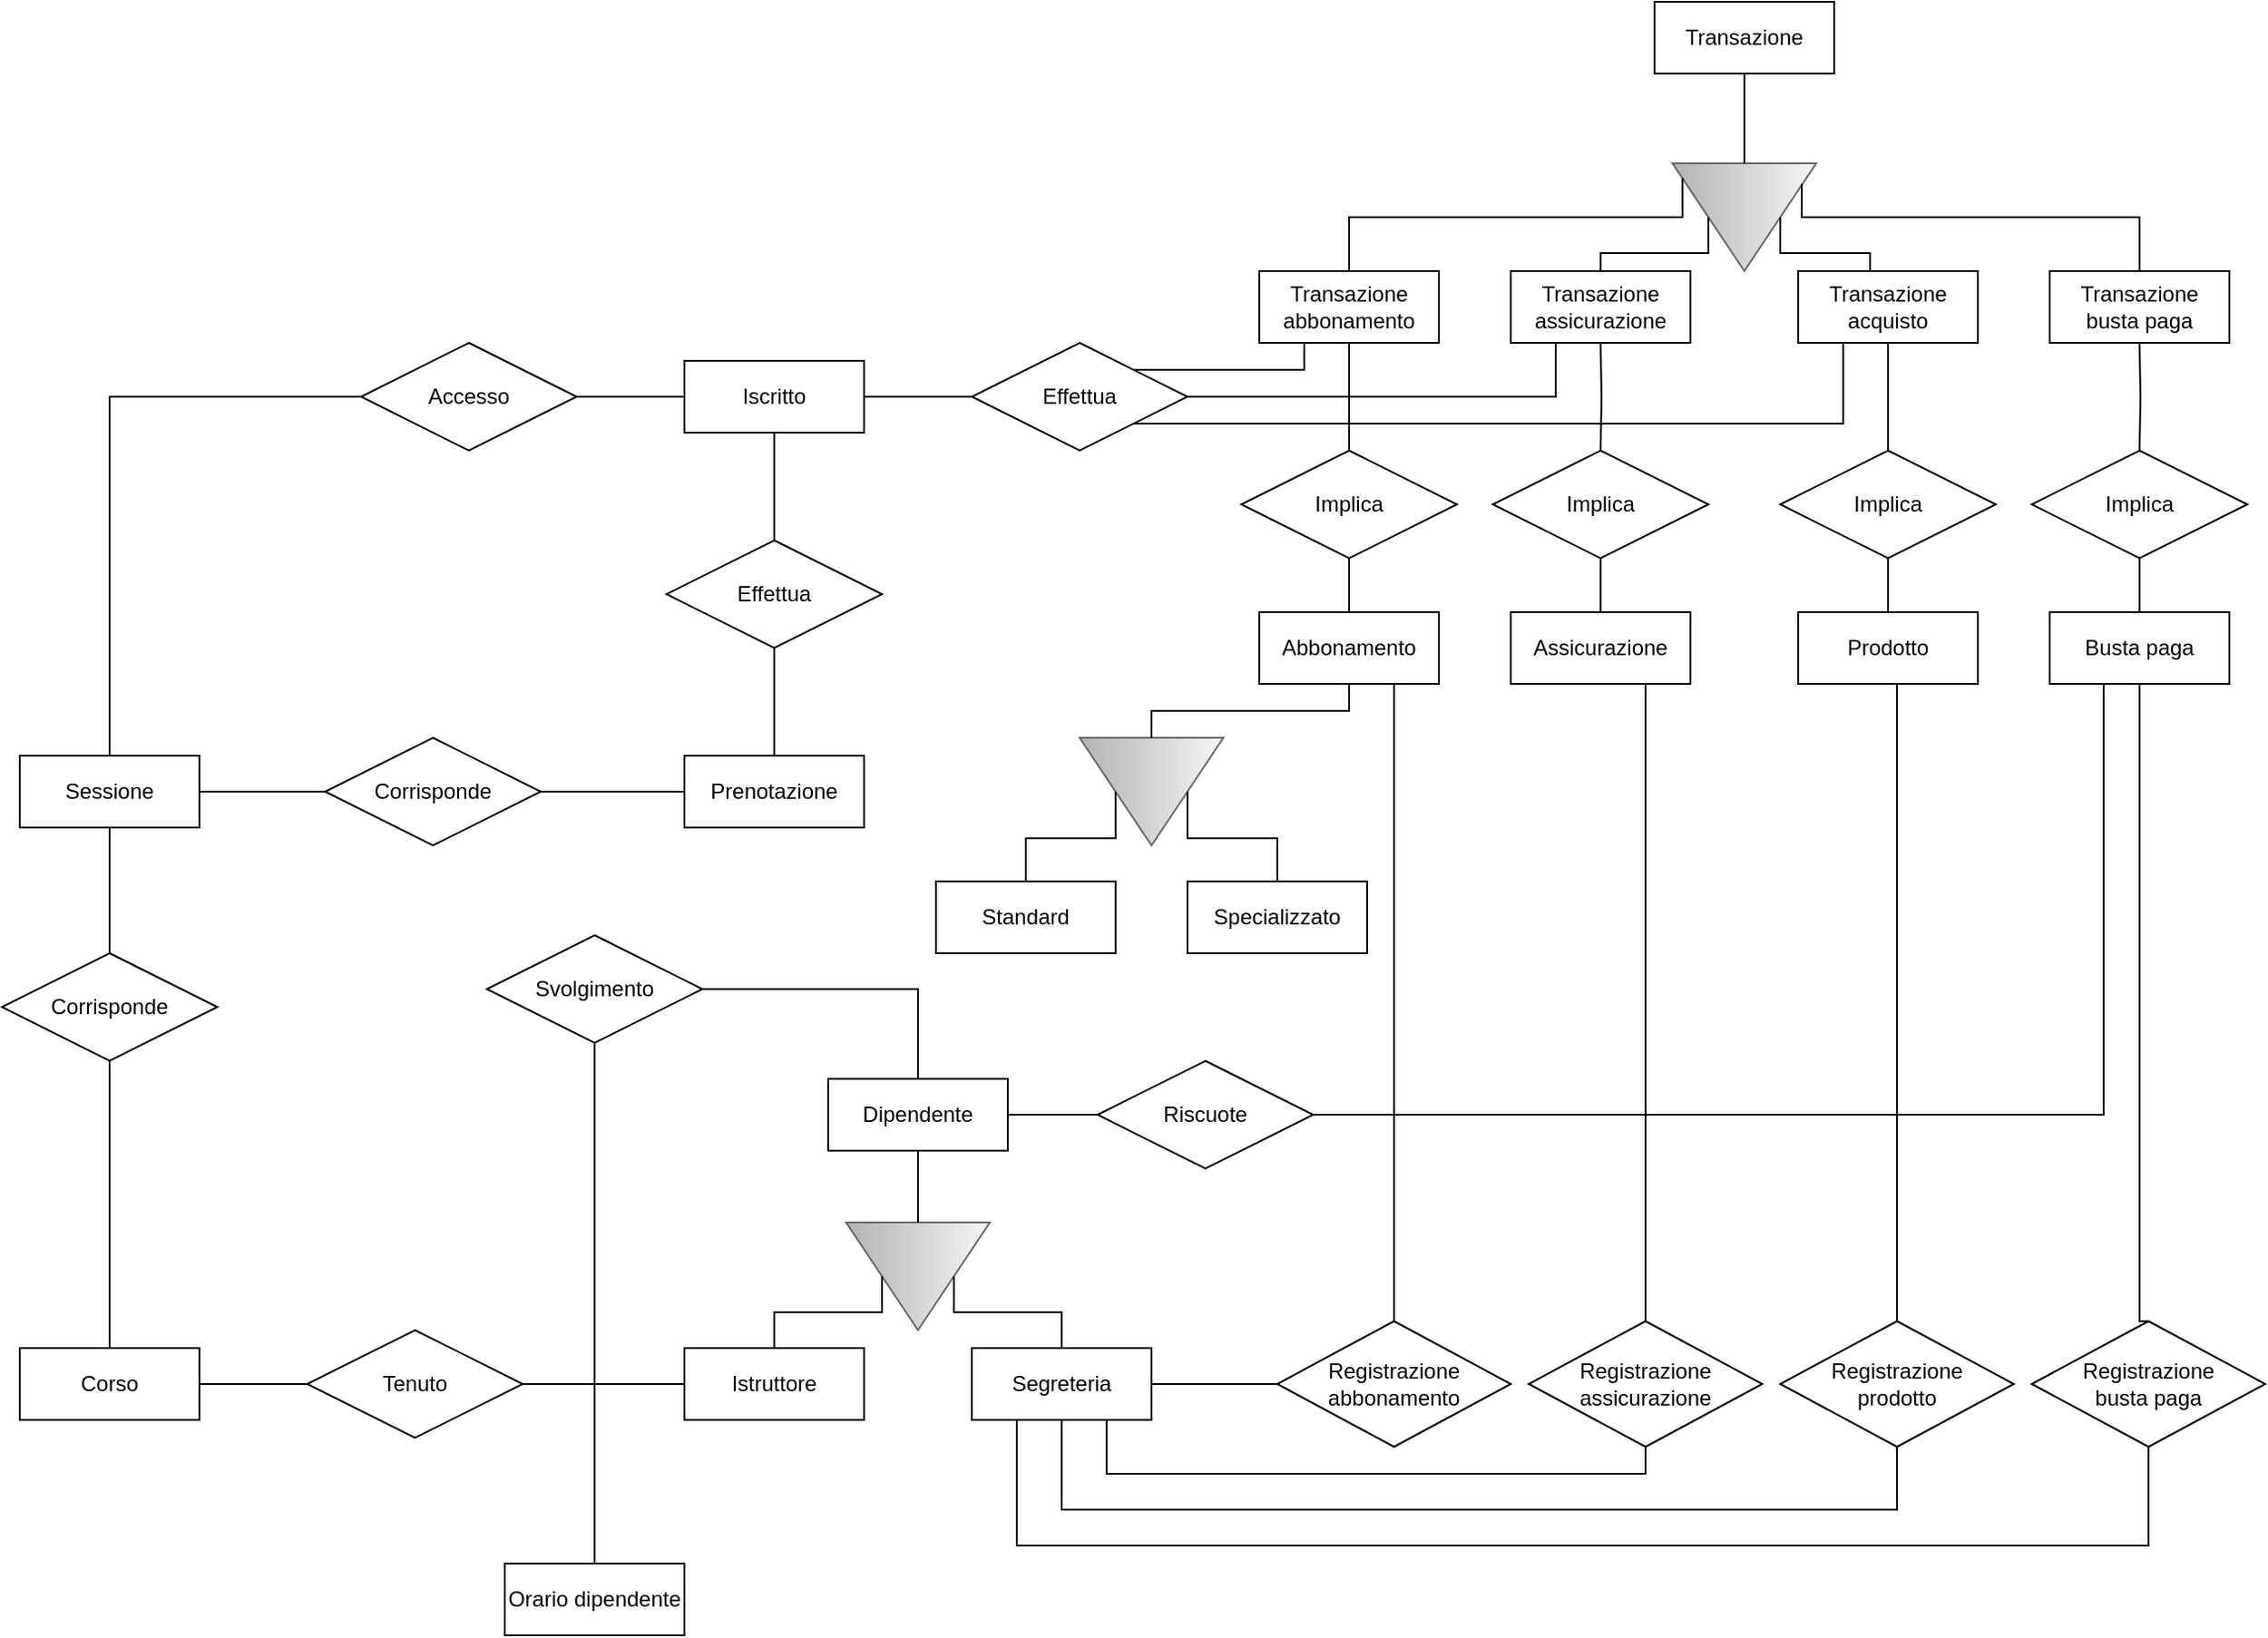 <mxfile version="15.4.1" type="github">
  <diagram id="47C6uqvk9vbJ56jZQb70" name="Page-1">
    <mxGraphModel dx="1826" dy="781" grid="1" gridSize="10" guides="1" tooltips="1" connect="1" arrows="1" fold="1" page="1" pageScale="1" pageWidth="4681" pageHeight="3300" math="0" shadow="0">
      <root>
        <mxCell id="0" />
        <mxCell id="1" parent="0" />
        <mxCell id="7LT-oc1P5nio6ENeAFWL-1" value="Iscritto" style="whiteSpace=wrap;html=1;align=center;" vertex="1" parent="1">
          <mxGeometry x="420" y="260" width="100" height="40" as="geometry" />
        </mxCell>
        <mxCell id="7LT-oc1P5nio6ENeAFWL-2" value="" style="endArrow=none;html=1;rounded=0;edgeStyle=orthogonalEdgeStyle;exitX=1;exitY=0.5;exitDx=0;exitDy=0;" edge="1" parent="1" source="7LT-oc1P5nio6ENeAFWL-1" target="7LT-oc1P5nio6ENeAFWL-48">
          <mxGeometry relative="1" as="geometry">
            <mxPoint x="530" y="279.5" as="sourcePoint" />
            <mxPoint x="580" y="280" as="targetPoint" />
          </mxGeometry>
        </mxCell>
        <mxCell id="7LT-oc1P5nio6ENeAFWL-6" value="Abbonamento" style="whiteSpace=wrap;html=1;align=center;" vertex="1" parent="1">
          <mxGeometry x="740" y="400" width="100" height="40" as="geometry" />
        </mxCell>
        <mxCell id="7LT-oc1P5nio6ENeAFWL-7" value="" style="triangle;whiteSpace=wrap;html=1;rotation=90;fillColor=#f5f5f5;strokeColor=#666666;gradientColor=#b3b3b3;" vertex="1" parent="1">
          <mxGeometry x="650" y="460" width="60" height="80" as="geometry" />
        </mxCell>
        <mxCell id="7LT-oc1P5nio6ENeAFWL-8" value="" style="endArrow=none;html=1;rounded=0;edgeStyle=orthogonalEdgeStyle;exitX=0.5;exitY=1;exitDx=0;exitDy=0;entryX=0;entryY=0.5;entryDx=0;entryDy=0;" edge="1" parent="1" source="7LT-oc1P5nio6ENeAFWL-6" target="7LT-oc1P5nio6ENeAFWL-7">
          <mxGeometry relative="1" as="geometry">
            <mxPoint x="490" y="586" as="sourcePoint" />
            <mxPoint x="790" y="476" as="targetPoint" />
          </mxGeometry>
        </mxCell>
        <mxCell id="7LT-oc1P5nio6ENeAFWL-11" value="" style="endArrow=none;html=1;rounded=0;edgeStyle=orthogonalEdgeStyle;entryX=0.5;entryY=1;entryDx=0;entryDy=0;exitX=0.5;exitY=0;exitDx=0;exitDy=0;" edge="1" parent="1" source="7LT-oc1P5nio6ENeAFWL-15" target="7LT-oc1P5nio6ENeAFWL-7">
          <mxGeometry relative="1" as="geometry">
            <mxPoint x="530" y="606" as="sourcePoint" />
            <mxPoint x="690" y="606" as="targetPoint" />
            <Array as="points">
              <mxPoint x="610" y="526" />
              <mxPoint x="660" y="526" />
            </Array>
          </mxGeometry>
        </mxCell>
        <mxCell id="7LT-oc1P5nio6ENeAFWL-13" value="" style="endArrow=none;html=1;rounded=0;edgeStyle=orthogonalEdgeStyle;exitX=0.5;exitY=0;exitDx=0;exitDy=0;entryX=0.5;entryY=0;entryDx=0;entryDy=0;" edge="1" parent="1" source="7LT-oc1P5nio6ENeAFWL-7" target="7LT-oc1P5nio6ENeAFWL-14">
          <mxGeometry relative="1" as="geometry">
            <mxPoint x="550" y="726" as="sourcePoint" />
            <mxPoint x="710" y="726" as="targetPoint" />
            <Array as="points">
              <mxPoint x="700" y="526" />
              <mxPoint x="750" y="526" />
              <mxPoint x="750" y="550" />
            </Array>
          </mxGeometry>
        </mxCell>
        <mxCell id="7LT-oc1P5nio6ENeAFWL-14" value="Specializzato" style="whiteSpace=wrap;html=1;align=center;" vertex="1" parent="1">
          <mxGeometry x="700" y="550" width="100" height="40" as="geometry" />
        </mxCell>
        <mxCell id="7LT-oc1P5nio6ENeAFWL-15" value="Standard" style="whiteSpace=wrap;html=1;align=center;" vertex="1" parent="1">
          <mxGeometry x="560" y="550" width="100" height="40" as="geometry" />
        </mxCell>
        <mxCell id="7LT-oc1P5nio6ENeAFWL-16" value="Accesso" style="shape=rhombus;perimeter=rhombusPerimeter;whiteSpace=wrap;html=1;align=center;" vertex="1" parent="1">
          <mxGeometry x="240" y="250" width="120" height="60" as="geometry" />
        </mxCell>
        <mxCell id="7LT-oc1P5nio6ENeAFWL-17" value="Sessione" style="whiteSpace=wrap;html=1;align=center;" vertex="1" parent="1">
          <mxGeometry x="50" y="480" width="100" height="40" as="geometry" />
        </mxCell>
        <mxCell id="7LT-oc1P5nio6ENeAFWL-20" value="" style="endArrow=none;html=1;rounded=0;edgeStyle=orthogonalEdgeStyle;exitX=0.5;exitY=0;exitDx=0;exitDy=0;entryX=0;entryY=0.5;entryDx=0;entryDy=0;" edge="1" parent="1" source="7LT-oc1P5nio6ENeAFWL-17" target="7LT-oc1P5nio6ENeAFWL-16">
          <mxGeometry relative="1" as="geometry">
            <mxPoint x="300" y="490" as="sourcePoint" />
            <mxPoint x="460" y="490" as="targetPoint" />
          </mxGeometry>
        </mxCell>
        <mxCell id="7LT-oc1P5nio6ENeAFWL-21" value="" style="endArrow=none;html=1;rounded=0;edgeStyle=orthogonalEdgeStyle;exitX=1;exitY=0.5;exitDx=0;exitDy=0;entryX=0;entryY=0.5;entryDx=0;entryDy=0;" edge="1" parent="1" source="7LT-oc1P5nio6ENeAFWL-16" target="7LT-oc1P5nio6ENeAFWL-1">
          <mxGeometry relative="1" as="geometry">
            <mxPoint x="300" y="490" as="sourcePoint" />
            <mxPoint x="460" y="490" as="targetPoint" />
          </mxGeometry>
        </mxCell>
        <mxCell id="7LT-oc1P5nio6ENeAFWL-22" value="Effettua" style="shape=rhombus;perimeter=rhombusPerimeter;whiteSpace=wrap;html=1;align=center;" vertex="1" parent="1">
          <mxGeometry x="410" y="360" width="120" height="60" as="geometry" />
        </mxCell>
        <mxCell id="7LT-oc1P5nio6ENeAFWL-23" value="" style="endArrow=none;html=1;rounded=0;edgeStyle=orthogonalEdgeStyle;entryX=0.5;entryY=0;entryDx=0;entryDy=0;exitX=0.5;exitY=1;exitDx=0;exitDy=0;" edge="1" parent="1" source="7LT-oc1P5nio6ENeAFWL-22" target="7LT-oc1P5nio6ENeAFWL-25">
          <mxGeometry relative="1" as="geometry">
            <mxPoint x="300" y="490" as="sourcePoint" />
            <mxPoint x="460" y="490" as="targetPoint" />
          </mxGeometry>
        </mxCell>
        <mxCell id="7LT-oc1P5nio6ENeAFWL-24" value="" style="endArrow=none;html=1;rounded=0;edgeStyle=orthogonalEdgeStyle;exitX=0.5;exitY=1;exitDx=0;exitDy=0;entryX=0.5;entryY=0;entryDx=0;entryDy=0;" edge="1" parent="1" source="7LT-oc1P5nio6ENeAFWL-1" target="7LT-oc1P5nio6ENeAFWL-22">
          <mxGeometry relative="1" as="geometry">
            <mxPoint x="300" y="490" as="sourcePoint" />
            <mxPoint x="460" y="490" as="targetPoint" />
          </mxGeometry>
        </mxCell>
        <mxCell id="7LT-oc1P5nio6ENeAFWL-25" value="Prenotazione" style="whiteSpace=wrap;html=1;align=center;" vertex="1" parent="1">
          <mxGeometry x="420" y="480" width="100" height="40" as="geometry" />
        </mxCell>
        <mxCell id="7LT-oc1P5nio6ENeAFWL-28" value="Corrisponde" style="shape=rhombus;perimeter=rhombusPerimeter;whiteSpace=wrap;html=1;align=center;" vertex="1" parent="1">
          <mxGeometry x="220" y="470" width="120" height="60" as="geometry" />
        </mxCell>
        <mxCell id="7LT-oc1P5nio6ENeAFWL-29" value="" style="endArrow=none;html=1;rounded=0;edgeStyle=orthogonalEdgeStyle;exitX=1;exitY=0.5;exitDx=0;exitDy=0;entryX=0;entryY=0.5;entryDx=0;entryDy=0;" edge="1" parent="1" source="7LT-oc1P5nio6ENeAFWL-28" target="7LT-oc1P5nio6ENeAFWL-25">
          <mxGeometry relative="1" as="geometry">
            <mxPoint x="280" y="600" as="sourcePoint" />
            <mxPoint x="400" y="390" as="targetPoint" />
          </mxGeometry>
        </mxCell>
        <mxCell id="7LT-oc1P5nio6ENeAFWL-31" value="" style="endArrow=none;html=1;rounded=0;edgeStyle=orthogonalEdgeStyle;exitX=1;exitY=0.5;exitDx=0;exitDy=0;entryX=0;entryY=0.5;entryDx=0;entryDy=0;" edge="1" parent="1" source="7LT-oc1P5nio6ENeAFWL-17" target="7LT-oc1P5nio6ENeAFWL-28">
          <mxGeometry relative="1" as="geometry">
            <mxPoint x="260" y="570" as="sourcePoint" />
            <mxPoint x="420" y="570" as="targetPoint" />
          </mxGeometry>
        </mxCell>
        <mxCell id="7LT-oc1P5nio6ENeAFWL-32" value="Corrisponde" style="shape=rhombus;perimeter=rhombusPerimeter;whiteSpace=wrap;html=1;align=center;" vertex="1" parent="1">
          <mxGeometry x="40" y="590" width="120" height="60" as="geometry" />
        </mxCell>
        <mxCell id="7LT-oc1P5nio6ENeAFWL-34" value="" style="endArrow=none;html=1;rounded=0;edgeStyle=orthogonalEdgeStyle;exitX=0.5;exitY=1;exitDx=0;exitDy=0;entryX=0.5;entryY=0;entryDx=0;entryDy=0;" edge="1" parent="1" source="7LT-oc1P5nio6ENeAFWL-17" target="7LT-oc1P5nio6ENeAFWL-32">
          <mxGeometry relative="1" as="geometry">
            <mxPoint x="160" y="510" as="sourcePoint" />
            <mxPoint x="230" y="510" as="targetPoint" />
          </mxGeometry>
        </mxCell>
        <mxCell id="7LT-oc1P5nio6ENeAFWL-35" value="" style="endArrow=none;html=1;rounded=0;edgeStyle=orthogonalEdgeStyle;exitX=0.5;exitY=1;exitDx=0;exitDy=0;entryX=0.5;entryY=0;entryDx=0;entryDy=0;" edge="1" parent="1" source="7LT-oc1P5nio6ENeAFWL-32" target="7LT-oc1P5nio6ENeAFWL-36">
          <mxGeometry relative="1" as="geometry">
            <mxPoint x="110" y="530" as="sourcePoint" />
            <mxPoint x="110" y="600.0" as="targetPoint" />
          </mxGeometry>
        </mxCell>
        <mxCell id="7LT-oc1P5nio6ENeAFWL-36" value="Corso" style="whiteSpace=wrap;html=1;align=center;" vertex="1" parent="1">
          <mxGeometry x="50" y="810" width="100" height="40" as="geometry" />
        </mxCell>
        <mxCell id="7LT-oc1P5nio6ENeAFWL-38" value="Transazione" style="whiteSpace=wrap;html=1;align=center;" vertex="1" parent="1">
          <mxGeometry x="960" y="60" width="100" height="40" as="geometry" />
        </mxCell>
        <mxCell id="7LT-oc1P5nio6ENeAFWL-39" value="" style="triangle;whiteSpace=wrap;html=1;rotation=90;fillColor=#f5f5f5;strokeColor=#666666;gradientColor=#b3b3b3;" vertex="1" parent="1">
          <mxGeometry x="980" y="140" width="60" height="80" as="geometry" />
        </mxCell>
        <mxCell id="7LT-oc1P5nio6ENeAFWL-40" value="" style="endArrow=none;html=1;rounded=0;edgeStyle=orthogonalEdgeStyle;exitX=0.5;exitY=1;exitDx=0;exitDy=0;entryX=0;entryY=0.5;entryDx=0;entryDy=0;" edge="1" parent="1" target="7LT-oc1P5nio6ENeAFWL-39" source="7LT-oc1P5nio6ENeAFWL-38">
          <mxGeometry relative="1" as="geometry">
            <mxPoint x="920" y="130" as="sourcePoint" />
            <mxPoint x="880" y="270" as="targetPoint" />
          </mxGeometry>
        </mxCell>
        <mxCell id="7LT-oc1P5nio6ENeAFWL-43" value="Transazione abbonamento" style="whiteSpace=wrap;html=1;align=center;" vertex="1" parent="1">
          <mxGeometry x="740" y="210" width="100" height="40" as="geometry" />
        </mxCell>
        <mxCell id="7LT-oc1P5nio6ENeAFWL-44" value="Transazione assicurazione" style="whiteSpace=wrap;html=1;align=center;" vertex="1" parent="1">
          <mxGeometry x="880" y="210" width="100" height="40" as="geometry" />
        </mxCell>
        <mxCell id="7LT-oc1P5nio6ENeAFWL-45" value="Transazione acquisto" style="whiteSpace=wrap;html=1;align=center;" vertex="1" parent="1">
          <mxGeometry x="1040" y="210" width="100" height="40" as="geometry" />
        </mxCell>
        <mxCell id="7LT-oc1P5nio6ENeAFWL-46" value="Transazione busta paga" style="whiteSpace=wrap;html=1;align=center;" vertex="1" parent="1">
          <mxGeometry x="1180" y="210" width="100" height="40" as="geometry" />
        </mxCell>
        <mxCell id="7LT-oc1P5nio6ENeAFWL-47" value="" style="endArrow=none;html=1;rounded=0;edgeStyle=orthogonalEdgeStyle;exitX=0.5;exitY=0;exitDx=0;exitDy=0;entryX=0.137;entryY=0.93;entryDx=0;entryDy=0;entryPerimeter=0;" edge="1" parent="1" source="7LT-oc1P5nio6ENeAFWL-43" target="7LT-oc1P5nio6ENeAFWL-39">
          <mxGeometry relative="1" as="geometry">
            <mxPoint x="730" y="320" as="sourcePoint" />
            <mxPoint x="890" y="320" as="targetPoint" />
            <Array as="points">
              <mxPoint x="790" y="180" />
              <mxPoint x="976" y="180" />
            </Array>
          </mxGeometry>
        </mxCell>
        <mxCell id="7LT-oc1P5nio6ENeAFWL-48" value="Effettua" style="shape=rhombus;perimeter=rhombusPerimeter;whiteSpace=wrap;html=1;align=center;" vertex="1" parent="1">
          <mxGeometry x="580" y="250" width="120" height="60" as="geometry" />
        </mxCell>
        <mxCell id="7LT-oc1P5nio6ENeAFWL-50" value="" style="endArrow=none;html=1;rounded=0;edgeStyle=orthogonalEdgeStyle;exitX=1;exitY=0;exitDx=0;exitDy=0;entryX=0.25;entryY=1;entryDx=0;entryDy=0;" edge="1" parent="1" source="7LT-oc1P5nio6ENeAFWL-48" target="7LT-oc1P5nio6ENeAFWL-43">
          <mxGeometry relative="1" as="geometry">
            <mxPoint x="840" y="280" as="sourcePoint" />
            <mxPoint x="1000" y="280" as="targetPoint" />
          </mxGeometry>
        </mxCell>
        <mxCell id="7LT-oc1P5nio6ENeAFWL-52" value="Implica" style="shape=rhombus;perimeter=rhombusPerimeter;whiteSpace=wrap;html=1;align=center;" vertex="1" parent="1">
          <mxGeometry x="730" y="310" width="120" height="60" as="geometry" />
        </mxCell>
        <mxCell id="7LT-oc1P5nio6ENeAFWL-53" value="" style="endArrow=none;html=1;rounded=0;edgeStyle=orthogonalEdgeStyle;entryX=0.5;entryY=1;entryDx=0;entryDy=0;exitX=0.5;exitY=0;exitDx=0;exitDy=0;" edge="1" parent="1" source="7LT-oc1P5nio6ENeAFWL-6" target="7LT-oc1P5nio6ENeAFWL-52">
          <mxGeometry relative="1" as="geometry">
            <mxPoint x="580" y="330" as="sourcePoint" />
            <mxPoint x="740" y="330" as="targetPoint" />
          </mxGeometry>
        </mxCell>
        <mxCell id="7LT-oc1P5nio6ENeAFWL-54" value="" style="endArrow=none;html=1;rounded=0;edgeStyle=orthogonalEdgeStyle;exitX=0.5;exitY=1;exitDx=0;exitDy=0;entryX=0.5;entryY=0;entryDx=0;entryDy=0;" edge="1" parent="1" source="7LT-oc1P5nio6ENeAFWL-43" target="7LT-oc1P5nio6ENeAFWL-52">
          <mxGeometry relative="1" as="geometry">
            <mxPoint x="580" y="330" as="sourcePoint" />
            <mxPoint x="740" y="330" as="targetPoint" />
          </mxGeometry>
        </mxCell>
        <mxCell id="7LT-oc1P5nio6ENeAFWL-55" value="" style="endArrow=none;html=1;rounded=0;edgeStyle=orthogonalEdgeStyle;exitX=0.5;exitY=0;exitDx=0;exitDy=0;entryX=0.5;entryY=1;entryDx=0;entryDy=0;" edge="1" parent="1" source="7LT-oc1P5nio6ENeAFWL-44" target="7LT-oc1P5nio6ENeAFWL-39">
          <mxGeometry relative="1" as="geometry">
            <mxPoint x="590" y="280" as="sourcePoint" />
            <mxPoint x="750" y="280" as="targetPoint" />
          </mxGeometry>
        </mxCell>
        <mxCell id="7LT-oc1P5nio6ENeAFWL-56" value="" style="endArrow=none;html=1;rounded=0;edgeStyle=orthogonalEdgeStyle;entryX=0.25;entryY=1;entryDx=0;entryDy=0;exitX=1;exitY=0.5;exitDx=0;exitDy=0;" edge="1" parent="1" source="7LT-oc1P5nio6ENeAFWL-48" target="7LT-oc1P5nio6ENeAFWL-44">
          <mxGeometry relative="1" as="geometry">
            <mxPoint x="590" y="280" as="sourcePoint" />
            <mxPoint x="750" y="280" as="targetPoint" />
          </mxGeometry>
        </mxCell>
        <mxCell id="7LT-oc1P5nio6ENeAFWL-57" value="" style="endArrow=none;html=1;rounded=0;edgeStyle=orthogonalEdgeStyle;exitX=0.5;exitY=0;exitDx=0;exitDy=0;entryX=0.5;entryY=0;entryDx=0;entryDy=0;" edge="1" parent="1" source="7LT-oc1P5nio6ENeAFWL-39" target="7LT-oc1P5nio6ENeAFWL-45">
          <mxGeometry relative="1" as="geometry">
            <mxPoint x="590" y="280" as="sourcePoint" />
            <mxPoint x="1160" y="200" as="targetPoint" />
            <Array as="points">
              <mxPoint x="1030" y="200" />
              <mxPoint x="1080" y="200" />
              <mxPoint x="1080" y="210" />
            </Array>
          </mxGeometry>
        </mxCell>
        <mxCell id="7LT-oc1P5nio6ENeAFWL-61" value="Implica" style="shape=rhombus;perimeter=rhombusPerimeter;whiteSpace=wrap;html=1;align=center;" vertex="1" parent="1">
          <mxGeometry x="870" y="310" width="120" height="60" as="geometry" />
        </mxCell>
        <mxCell id="7LT-oc1P5nio6ENeAFWL-62" value="" style="endArrow=none;html=1;rounded=0;edgeStyle=orthogonalEdgeStyle;entryX=0.5;entryY=0;entryDx=0;entryDy=0;" edge="1" parent="1" target="7LT-oc1P5nio6ENeAFWL-61">
          <mxGeometry relative="1" as="geometry">
            <mxPoint x="930" y="250" as="sourcePoint" />
            <mxPoint x="880" y="330" as="targetPoint" />
          </mxGeometry>
        </mxCell>
        <mxCell id="7LT-oc1P5nio6ENeAFWL-63" value="Assicurazione" style="whiteSpace=wrap;html=1;align=center;" vertex="1" parent="1">
          <mxGeometry x="880" y="400" width="100" height="40" as="geometry" />
        </mxCell>
        <mxCell id="7LT-oc1P5nio6ENeAFWL-64" value="" style="endArrow=none;html=1;rounded=0;edgeStyle=orthogonalEdgeStyle;entryX=0.5;entryY=1;entryDx=0;entryDy=0;exitX=0.5;exitY=0;exitDx=0;exitDy=0;" edge="1" parent="1" source="7LT-oc1P5nio6ENeAFWL-63">
          <mxGeometry relative="1" as="geometry">
            <mxPoint x="720" y="330" as="sourcePoint" />
            <mxPoint x="930" y="370" as="targetPoint" />
          </mxGeometry>
        </mxCell>
        <mxCell id="7LT-oc1P5nio6ENeAFWL-65" value="Implica" style="shape=rhombus;perimeter=rhombusPerimeter;whiteSpace=wrap;html=1;align=center;" vertex="1" parent="1">
          <mxGeometry x="1030" y="310" width="120" height="60" as="geometry" />
        </mxCell>
        <mxCell id="7LT-oc1P5nio6ENeAFWL-66" value="Prodotto" style="whiteSpace=wrap;html=1;align=center;" vertex="1" parent="1">
          <mxGeometry x="1040" y="400" width="100" height="40" as="geometry" />
        </mxCell>
        <mxCell id="7LT-oc1P5nio6ENeAFWL-67" value="" style="endArrow=none;html=1;rounded=0;edgeStyle=orthogonalEdgeStyle;entryX=0.5;entryY=1;entryDx=0;entryDy=0;exitX=0.5;exitY=0;exitDx=0;exitDy=0;" edge="1" parent="1" source="7LT-oc1P5nio6ENeAFWL-66">
          <mxGeometry relative="1" as="geometry">
            <mxPoint x="880" y="330" as="sourcePoint" />
            <mxPoint x="1090" y="370" as="targetPoint" />
          </mxGeometry>
        </mxCell>
        <mxCell id="7LT-oc1P5nio6ENeAFWL-68" value="" style="endArrow=none;html=1;rounded=0;edgeStyle=orthogonalEdgeStyle;entryX=0.5;entryY=0;entryDx=0;entryDy=0;exitX=0.5;exitY=1;exitDx=0;exitDy=0;" edge="1" parent="1" source="7LT-oc1P5nio6ENeAFWL-45" target="7LT-oc1P5nio6ENeAFWL-65">
          <mxGeometry relative="1" as="geometry">
            <mxPoint x="940" y="260" as="sourcePoint" />
            <mxPoint x="940" y="320" as="targetPoint" />
          </mxGeometry>
        </mxCell>
        <mxCell id="7LT-oc1P5nio6ENeAFWL-75" value="" style="endArrow=none;html=1;rounded=0;edgeStyle=orthogonalEdgeStyle;exitX=1;exitY=1;exitDx=0;exitDy=0;entryX=0.25;entryY=1;entryDx=0;entryDy=0;" edge="1" parent="1" source="7LT-oc1P5nio6ENeAFWL-48" target="7LT-oc1P5nio6ENeAFWL-45">
          <mxGeometry relative="1" as="geometry">
            <mxPoint x="590" y="380" as="sourcePoint" />
            <mxPoint x="750" y="380" as="targetPoint" />
          </mxGeometry>
        </mxCell>
        <mxCell id="7LT-oc1P5nio6ENeAFWL-77" value="Istruttore" style="whiteSpace=wrap;html=1;align=center;" vertex="1" parent="1">
          <mxGeometry x="420" y="810" width="100" height="40" as="geometry" />
        </mxCell>
        <mxCell id="7LT-oc1P5nio6ENeAFWL-78" value="Tenuto" style="shape=rhombus;perimeter=rhombusPerimeter;whiteSpace=wrap;html=1;align=center;" vertex="1" parent="1">
          <mxGeometry x="210" y="800" width="120" height="60" as="geometry" />
        </mxCell>
        <mxCell id="7LT-oc1P5nio6ENeAFWL-79" value="" style="endArrow=none;html=1;rounded=0;edgeStyle=orthogonalEdgeStyle;exitX=1;exitY=0.5;exitDx=0;exitDy=0;entryX=0;entryY=0.5;entryDx=0;entryDy=0;" edge="1" parent="1" source="7LT-oc1P5nio6ENeAFWL-78" target="7LT-oc1P5nio6ENeAFWL-77">
          <mxGeometry relative="1" as="geometry">
            <mxPoint x="470" y="680" as="sourcePoint" />
            <mxPoint x="630" y="680" as="targetPoint" />
          </mxGeometry>
        </mxCell>
        <mxCell id="7LT-oc1P5nio6ENeAFWL-80" value="" style="endArrow=none;html=1;rounded=0;edgeStyle=orthogonalEdgeStyle;exitX=0;exitY=0.5;exitDx=0;exitDy=0;entryX=1;entryY=0.5;entryDx=0;entryDy=0;" edge="1" parent="1" source="7LT-oc1P5nio6ENeAFWL-78" target="7LT-oc1P5nio6ENeAFWL-36">
          <mxGeometry relative="1" as="geometry">
            <mxPoint x="110" y="660" as="sourcePoint" />
            <mxPoint x="110" y="820" as="targetPoint" />
          </mxGeometry>
        </mxCell>
        <mxCell id="7LT-oc1P5nio6ENeAFWL-81" value="" style="triangle;whiteSpace=wrap;html=1;rotation=90;fillColor=#f5f5f5;strokeColor=#666666;gradientColor=#b3b3b3;" vertex="1" parent="1">
          <mxGeometry x="520" y="730" width="60" height="80" as="geometry" />
        </mxCell>
        <mxCell id="7LT-oc1P5nio6ENeAFWL-82" value="" style="endArrow=none;html=1;rounded=0;edgeStyle=orthogonalEdgeStyle;entryX=0.5;entryY=1;entryDx=0;entryDy=0;exitX=0.5;exitY=0;exitDx=0;exitDy=0;" edge="1" parent="1" source="7LT-oc1P5nio6ENeAFWL-77" target="7LT-oc1P5nio6ENeAFWL-81">
          <mxGeometry relative="1" as="geometry">
            <mxPoint x="720" y="804" as="sourcePoint" />
            <mxPoint x="700" y="860" as="targetPoint" />
            <Array as="points">
              <mxPoint x="470" y="790" />
              <mxPoint x="530" y="790" />
            </Array>
          </mxGeometry>
        </mxCell>
        <mxCell id="7LT-oc1P5nio6ENeAFWL-83" value="" style="endArrow=none;html=1;rounded=0;edgeStyle=orthogonalEdgeStyle;exitX=0.5;exitY=0;exitDx=0;exitDy=0;entryX=0.5;entryY=0;entryDx=0;entryDy=0;" edge="1" parent="1" source="7LT-oc1P5nio6ENeAFWL-81" target="7LT-oc1P5nio6ENeAFWL-84">
          <mxGeometry relative="1" as="geometry">
            <mxPoint x="560" y="980" as="sourcePoint" />
            <mxPoint x="720" y="980" as="targetPoint" />
            <Array as="points">
              <mxPoint x="570" y="790" />
              <mxPoint x="630" y="790" />
            </Array>
          </mxGeometry>
        </mxCell>
        <mxCell id="7LT-oc1P5nio6ENeAFWL-84" value="Segreteria" style="whiteSpace=wrap;html=1;align=center;" vertex="1" parent="1">
          <mxGeometry x="580" y="810" width="100" height="40" as="geometry" />
        </mxCell>
        <mxCell id="7LT-oc1P5nio6ENeAFWL-86" value="Dipendente" style="whiteSpace=wrap;html=1;align=center;" vertex="1" parent="1">
          <mxGeometry x="500" y="660" width="100" height="40" as="geometry" />
        </mxCell>
        <mxCell id="7LT-oc1P5nio6ENeAFWL-87" value="" style="endArrow=none;html=1;rounded=0;edgeStyle=orthogonalEdgeStyle;exitX=0.5;exitY=1;exitDx=0;exitDy=0;entryX=0;entryY=0.5;entryDx=0;entryDy=0;" edge="1" parent="1" source="7LT-oc1P5nio6ENeAFWL-86" target="7LT-oc1P5nio6ENeAFWL-81">
          <mxGeometry relative="1" as="geometry">
            <mxPoint x="250" y="826" as="sourcePoint" />
            <mxPoint x="550" y="736" as="targetPoint" />
          </mxGeometry>
        </mxCell>
        <mxCell id="7LT-oc1P5nio6ENeAFWL-90" value="" style="endArrow=none;html=1;rounded=0;edgeStyle=orthogonalEdgeStyle;exitX=0.19;exitY=0.1;exitDx=0;exitDy=0;exitPerimeter=0;entryX=0.5;entryY=0;entryDx=0;entryDy=0;" edge="1" parent="1" source="7LT-oc1P5nio6ENeAFWL-39" target="7LT-oc1P5nio6ENeAFWL-46">
          <mxGeometry relative="1" as="geometry">
            <mxPoint x="1220" y="80" as="sourcePoint" />
            <mxPoint x="1380" y="80" as="targetPoint" />
            <Array as="points">
              <mxPoint x="1042" y="180" />
              <mxPoint x="1230" y="180" />
            </Array>
          </mxGeometry>
        </mxCell>
        <mxCell id="7LT-oc1P5nio6ENeAFWL-91" value="Riscuote" style="shape=rhombus;perimeter=rhombusPerimeter;whiteSpace=wrap;html=1;align=center;" vertex="1" parent="1">
          <mxGeometry x="650" y="650" width="120" height="60" as="geometry" />
        </mxCell>
        <mxCell id="7LT-oc1P5nio6ENeAFWL-92" value="" style="endArrow=none;html=1;rounded=0;edgeStyle=orthogonalEdgeStyle;exitX=1;exitY=0.5;exitDx=0;exitDy=0;entryX=0;entryY=0.5;entryDx=0;entryDy=0;" edge="1" parent="1" source="7LT-oc1P5nio6ENeAFWL-86" target="7LT-oc1P5nio6ENeAFWL-91">
          <mxGeometry relative="1" as="geometry">
            <mxPoint x="680" y="480" as="sourcePoint" />
            <mxPoint x="840" y="480" as="targetPoint" />
          </mxGeometry>
        </mxCell>
        <mxCell id="7LT-oc1P5nio6ENeAFWL-93" value="Implica" style="shape=rhombus;perimeter=rhombusPerimeter;whiteSpace=wrap;html=1;align=center;" vertex="1" parent="1">
          <mxGeometry x="1170" y="310" width="120" height="60" as="geometry" />
        </mxCell>
        <mxCell id="7LT-oc1P5nio6ENeAFWL-94" value="" style="endArrow=none;html=1;rounded=0;edgeStyle=orthogonalEdgeStyle;entryX=0.5;entryY=0;entryDx=0;entryDy=0;exitX=0.5;exitY=1;exitDx=0;exitDy=0;" edge="1" parent="1" target="7LT-oc1P5nio6ENeAFWL-93">
          <mxGeometry relative="1" as="geometry">
            <mxPoint x="1230" y="250" as="sourcePoint" />
            <mxPoint x="1080" y="320" as="targetPoint" />
          </mxGeometry>
        </mxCell>
        <mxCell id="7LT-oc1P5nio6ENeAFWL-95" value="Busta paga" style="whiteSpace=wrap;html=1;align=center;" vertex="1" parent="1">
          <mxGeometry x="1180" y="400" width="100" height="40" as="geometry" />
        </mxCell>
        <mxCell id="7LT-oc1P5nio6ENeAFWL-96" value="" style="endArrow=none;html=1;rounded=0;edgeStyle=orthogonalEdgeStyle;entryX=0.5;entryY=1;entryDx=0;entryDy=0;exitX=0.5;exitY=0;exitDx=0;exitDy=0;" edge="1" parent="1" source="7LT-oc1P5nio6ENeAFWL-95">
          <mxGeometry relative="1" as="geometry">
            <mxPoint x="1020" y="330" as="sourcePoint" />
            <mxPoint x="1230" y="370" as="targetPoint" />
          </mxGeometry>
        </mxCell>
        <mxCell id="7LT-oc1P5nio6ENeAFWL-97" value="" style="endArrow=none;html=1;rounded=0;edgeStyle=orthogonalEdgeStyle;entryX=1;entryY=0.5;entryDx=0;entryDy=0;exitX=0.5;exitY=1;exitDx=0;exitDy=0;" edge="1" parent="1" source="7LT-oc1P5nio6ENeAFWL-95" target="7LT-oc1P5nio6ENeAFWL-91">
          <mxGeometry relative="1" as="geometry">
            <mxPoint x="680" y="480" as="sourcePoint" />
            <mxPoint x="840" y="480" as="targetPoint" />
            <Array as="points">
              <mxPoint x="1210" y="440" />
              <mxPoint x="1210" y="680" />
            </Array>
          </mxGeometry>
        </mxCell>
        <mxCell id="7LT-oc1P5nio6ENeAFWL-98" value="Registrazione&lt;br&gt;abbonamento" style="shape=rhombus;perimeter=rhombusPerimeter;whiteSpace=wrap;html=1;align=center;" vertex="1" parent="1">
          <mxGeometry x="750" y="795" width="130" height="70" as="geometry" />
        </mxCell>
        <mxCell id="7LT-oc1P5nio6ENeAFWL-99" value="Registrazione&lt;br&gt;assicurazione" style="shape=rhombus;perimeter=rhombusPerimeter;whiteSpace=wrap;html=1;align=center;" vertex="1" parent="1">
          <mxGeometry x="890" y="795" width="130" height="70" as="geometry" />
        </mxCell>
        <mxCell id="7LT-oc1P5nio6ENeAFWL-100" value="" style="endArrow=none;html=1;rounded=0;edgeStyle=orthogonalEdgeStyle;exitX=1;exitY=0.5;exitDx=0;exitDy=0;entryX=0;entryY=0.5;entryDx=0;entryDy=0;" edge="1" parent="1" source="7LT-oc1P5nio6ENeAFWL-84" target="7LT-oc1P5nio6ENeAFWL-98">
          <mxGeometry relative="1" as="geometry">
            <mxPoint x="770" y="610" as="sourcePoint" />
            <mxPoint x="930" y="610" as="targetPoint" />
          </mxGeometry>
        </mxCell>
        <mxCell id="7LT-oc1P5nio6ENeAFWL-105" value="" style="endArrow=none;html=1;rounded=0;edgeStyle=orthogonalEdgeStyle;entryX=0.5;entryY=0;entryDx=0;entryDy=0;exitX=0.75;exitY=1;exitDx=0;exitDy=0;" edge="1" parent="1" source="7LT-oc1P5nio6ENeAFWL-6" target="7LT-oc1P5nio6ENeAFWL-98">
          <mxGeometry relative="1" as="geometry">
            <mxPoint x="770" y="610" as="sourcePoint" />
            <mxPoint x="930" y="610" as="targetPoint" />
          </mxGeometry>
        </mxCell>
        <mxCell id="7LT-oc1P5nio6ENeAFWL-106" value="" style="endArrow=none;html=1;rounded=0;edgeStyle=orthogonalEdgeStyle;entryX=0.5;entryY=0;entryDx=0;entryDy=0;exitX=0.75;exitY=1;exitDx=0;exitDy=0;" edge="1" parent="1" source="7LT-oc1P5nio6ENeAFWL-63" target="7LT-oc1P5nio6ENeAFWL-99">
          <mxGeometry relative="1" as="geometry">
            <mxPoint x="770" y="610" as="sourcePoint" />
            <mxPoint x="930" y="610" as="targetPoint" />
          </mxGeometry>
        </mxCell>
        <mxCell id="7LT-oc1P5nio6ENeAFWL-107" value="Registrazione&lt;br&gt;busta paga" style="shape=rhombus;perimeter=rhombusPerimeter;whiteSpace=wrap;html=1;align=center;" vertex="1" parent="1">
          <mxGeometry x="1170" y="795" width="130" height="70" as="geometry" />
        </mxCell>
        <mxCell id="7LT-oc1P5nio6ENeAFWL-108" value="Registrazione&lt;br&gt;prodotto" style="shape=rhombus;perimeter=rhombusPerimeter;whiteSpace=wrap;html=1;align=center;" vertex="1" parent="1">
          <mxGeometry x="1030" y="795" width="130" height="70" as="geometry" />
        </mxCell>
        <mxCell id="7LT-oc1P5nio6ENeAFWL-109" value="" style="endArrow=none;html=1;rounded=0;edgeStyle=orthogonalEdgeStyle;exitX=0.75;exitY=1;exitDx=0;exitDy=0;entryX=0.5;entryY=1;entryDx=0;entryDy=0;" edge="1" parent="1" source="7LT-oc1P5nio6ENeAFWL-84" target="7LT-oc1P5nio6ENeAFWL-99">
          <mxGeometry relative="1" as="geometry">
            <mxPoint x="770" y="610" as="sourcePoint" />
            <mxPoint x="930" y="610" as="targetPoint" />
            <Array as="points">
              <mxPoint x="655" y="880" />
              <mxPoint x="955" y="880" />
            </Array>
          </mxGeometry>
        </mxCell>
        <mxCell id="7LT-oc1P5nio6ENeAFWL-110" value="" style="endArrow=none;html=1;rounded=0;edgeStyle=orthogonalEdgeStyle;exitX=0.5;exitY=1;exitDx=0;exitDy=0;entryX=0.5;entryY=1;entryDx=0;entryDy=0;" edge="1" parent="1" source="7LT-oc1P5nio6ENeAFWL-84" target="7LT-oc1P5nio6ENeAFWL-108">
          <mxGeometry relative="1" as="geometry">
            <mxPoint x="770" y="610" as="sourcePoint" />
            <mxPoint x="930" y="610" as="targetPoint" />
            <Array as="points">
              <mxPoint x="630" y="900" />
              <mxPoint x="1095" y="900" />
            </Array>
          </mxGeometry>
        </mxCell>
        <mxCell id="7LT-oc1P5nio6ENeAFWL-111" value="" style="endArrow=none;html=1;rounded=0;edgeStyle=orthogonalEdgeStyle;exitX=0.25;exitY=1;exitDx=0;exitDy=0;entryX=0.5;entryY=1;entryDx=0;entryDy=0;" edge="1" parent="1" source="7LT-oc1P5nio6ENeAFWL-84" target="7LT-oc1P5nio6ENeAFWL-107">
          <mxGeometry relative="1" as="geometry">
            <mxPoint x="770" y="610" as="sourcePoint" />
            <mxPoint x="930" y="610" as="targetPoint" />
            <Array as="points">
              <mxPoint x="605" y="920" />
              <mxPoint x="1235" y="920" />
            </Array>
          </mxGeometry>
        </mxCell>
        <mxCell id="7LT-oc1P5nio6ENeAFWL-114" value="" style="endArrow=none;html=1;rounded=0;edgeStyle=orthogonalEdgeStyle;entryX=0.5;entryY=0;entryDx=0;entryDy=0;exitX=0.75;exitY=1;exitDx=0;exitDy=0;" edge="1" parent="1" source="7LT-oc1P5nio6ENeAFWL-95" target="7LT-oc1P5nio6ENeAFWL-107">
          <mxGeometry relative="1" as="geometry">
            <mxPoint x="770" y="610" as="sourcePoint" />
            <mxPoint x="930" y="610" as="targetPoint" />
            <Array as="points">
              <mxPoint x="1230" y="440" />
              <mxPoint x="1230" y="795" />
            </Array>
          </mxGeometry>
        </mxCell>
        <mxCell id="7LT-oc1P5nio6ENeAFWL-116" value="" style="endArrow=none;html=1;rounded=0;edgeStyle=orthogonalEdgeStyle;exitX=0.5;exitY=0;exitDx=0;exitDy=0;entryX=0.5;entryY=1;entryDx=0;entryDy=0;" edge="1" parent="1" source="7LT-oc1P5nio6ENeAFWL-108" target="7LT-oc1P5nio6ENeAFWL-66">
          <mxGeometry relative="1" as="geometry">
            <mxPoint x="1020" y="590" as="sourcePoint" />
            <mxPoint x="1180" y="590" as="targetPoint" />
            <Array as="points">
              <mxPoint x="1095" y="440" />
            </Array>
          </mxGeometry>
        </mxCell>
        <mxCell id="7LT-oc1P5nio6ENeAFWL-119" value="" style="endArrow=none;html=1;rounded=0;edgeStyle=orthogonalEdgeStyle;entryX=0.5;entryY=0;entryDx=0;entryDy=0;exitX=1;exitY=0.5;exitDx=0;exitDy=0;" edge="1" parent="1" source="7LT-oc1P5nio6ENeAFWL-120" target="7LT-oc1P5nio6ENeAFWL-86">
          <mxGeometry relative="1" as="geometry">
            <mxPoint x="230" y="980.0" as="sourcePoint" />
            <mxPoint x="310" y="750.0" as="targetPoint" />
          </mxGeometry>
        </mxCell>
        <mxCell id="7LT-oc1P5nio6ENeAFWL-120" value="Svolgimento" style="shape=rhombus;perimeter=rhombusPerimeter;whiteSpace=wrap;html=1;align=center;" vertex="1" parent="1">
          <mxGeometry x="310" y="580" width="120" height="60" as="geometry" />
        </mxCell>
        <mxCell id="7LT-oc1P5nio6ENeAFWL-121" value="Orario dipendente" style="whiteSpace=wrap;html=1;align=center;" vertex="1" parent="1">
          <mxGeometry x="320" y="930" width="100" height="40" as="geometry" />
        </mxCell>
        <mxCell id="7LT-oc1P5nio6ENeAFWL-122" value="" style="endArrow=none;html=1;rounded=0;edgeStyle=orthogonalEdgeStyle;exitX=0.5;exitY=1;exitDx=0;exitDy=0;entryX=0.5;entryY=0;entryDx=0;entryDy=0;" edge="1" parent="1" source="7LT-oc1P5nio6ENeAFWL-120" target="7LT-oc1P5nio6ENeAFWL-121">
          <mxGeometry relative="1" as="geometry">
            <mxPoint x="590" y="860" as="sourcePoint" />
            <mxPoint x="750" y="860" as="targetPoint" />
          </mxGeometry>
        </mxCell>
      </root>
    </mxGraphModel>
  </diagram>
</mxfile>
